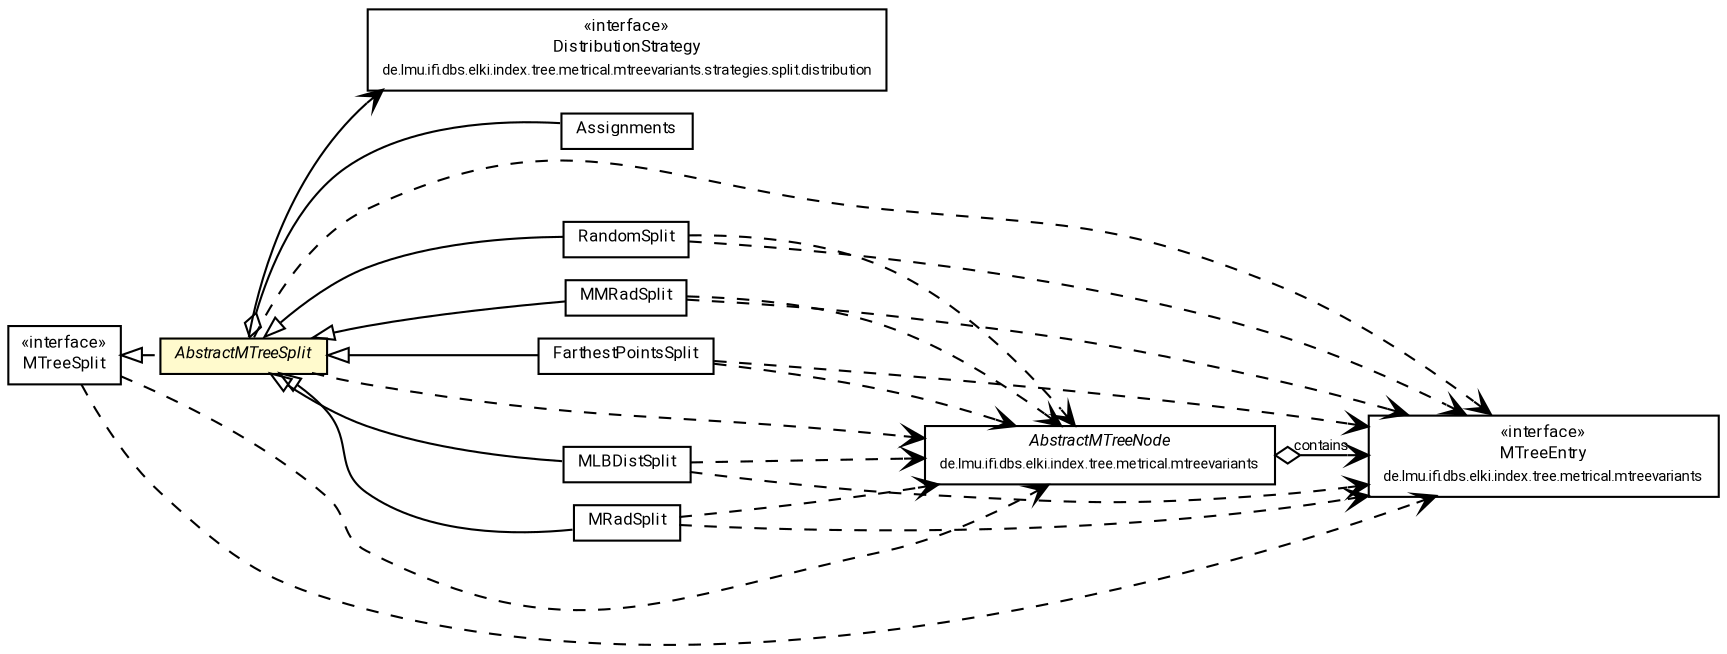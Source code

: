 #!/usr/local/bin/dot
#
# Class diagram 
# Generated by UMLGraph version R5_7_2-60-g0e99a6 (http://www.spinellis.gr/umlgraph/)
#

digraph G {
	graph [fontnames="svg"]
	edge [fontname="Roboto",fontsize=7,labelfontname="Roboto",labelfontsize=7,color="black"];
	node [fontname="Roboto",fontcolor="black",fontsize=8,shape=plaintext,margin=0,width=0,height=0];
	nodesep=0.15;
	ranksep=0.25;
	rankdir=LR;
	// de.lmu.ifi.dbs.elki.index.tree.metrical.mtreevariants.MTreeEntry
	c1152680 [label=<<table title="de.lmu.ifi.dbs.elki.index.tree.metrical.mtreevariants.MTreeEntry" border="0" cellborder="1" cellspacing="0" cellpadding="2" href="../../MTreeEntry.html" target="_parent">
		<tr><td><table border="0" cellspacing="0" cellpadding="1">
		<tr><td align="center" balign="center"> &#171;interface&#187; </td></tr>
		<tr><td align="center" balign="center"> <font face="Roboto">MTreeEntry</font> </td></tr>
		<tr><td align="center" balign="center"> <font face="Roboto" point-size="7.0">de.lmu.ifi.dbs.elki.index.tree.metrical.mtreevariants</font> </td></tr>
		</table></td></tr>
		</table>>, URL="../../MTreeEntry.html"];
	// de.lmu.ifi.dbs.elki.index.tree.metrical.mtreevariants.strategies.split.MMRadSplit<E extends de.lmu.ifi.dbs.elki.index.tree.metrical.mtreevariants.MTreeEntry, N extends de.lmu.ifi.dbs.elki.index.tree.metrical.mtreevariants.AbstractMTreeNode<?, N, E>>
	c1152739 [label=<<table title="de.lmu.ifi.dbs.elki.index.tree.metrical.mtreevariants.strategies.split.MMRadSplit" border="0" cellborder="1" cellspacing="0" cellpadding="2" href="MMRadSplit.html" target="_parent">
		<tr><td><table border="0" cellspacing="0" cellpadding="1">
		<tr><td align="center" balign="center"> <font face="Roboto">MMRadSplit</font> </td></tr>
		</table></td></tr>
		</table>>, URL="MMRadSplit.html"];
	// de.lmu.ifi.dbs.elki.index.tree.metrical.mtreevariants.strategies.split.AbstractMTreeSplit<E extends de.lmu.ifi.dbs.elki.index.tree.metrical.mtreevariants.MTreeEntry, N extends de.lmu.ifi.dbs.elki.index.tree.metrical.mtreevariants.AbstractMTreeNode<?, N, E>>
	c1152741 [label=<<table title="de.lmu.ifi.dbs.elki.index.tree.metrical.mtreevariants.strategies.split.AbstractMTreeSplit" border="0" cellborder="1" cellspacing="0" cellpadding="2" bgcolor="lemonChiffon" href="AbstractMTreeSplit.html" target="_parent">
		<tr><td><table border="0" cellspacing="0" cellpadding="1">
		<tr><td align="center" balign="center"> <font face="Roboto"><i>AbstractMTreeSplit</i></font> </td></tr>
		</table></td></tr>
		</table>>, URL="AbstractMTreeSplit.html"];
	// de.lmu.ifi.dbs.elki.index.tree.metrical.mtreevariants.strategies.split.RandomSplit<E extends de.lmu.ifi.dbs.elki.index.tree.metrical.mtreevariants.MTreeEntry, N extends de.lmu.ifi.dbs.elki.index.tree.metrical.mtreevariants.AbstractMTreeNode<?, N, E>>
	c1152743 [label=<<table title="de.lmu.ifi.dbs.elki.index.tree.metrical.mtreevariants.strategies.split.RandomSplit" border="0" cellborder="1" cellspacing="0" cellpadding="2" href="RandomSplit.html" target="_parent">
		<tr><td><table border="0" cellspacing="0" cellpadding="1">
		<tr><td align="center" balign="center"> <font face="Roboto">RandomSplit</font> </td></tr>
		</table></td></tr>
		</table>>, URL="RandomSplit.html"];
	// de.lmu.ifi.dbs.elki.index.tree.metrical.mtreevariants.strategies.split.FarthestPointsSplit<E extends de.lmu.ifi.dbs.elki.index.tree.metrical.mtreevariants.MTreeEntry, N extends de.lmu.ifi.dbs.elki.index.tree.metrical.mtreevariants.AbstractMTreeNode<?, N, E>>
	c1152745 [label=<<table title="de.lmu.ifi.dbs.elki.index.tree.metrical.mtreevariants.strategies.split.FarthestPointsSplit" border="0" cellborder="1" cellspacing="0" cellpadding="2" href="FarthestPointsSplit.html" target="_parent">
		<tr><td><table border="0" cellspacing="0" cellpadding="1">
		<tr><td align="center" balign="center"> <font face="Roboto">FarthestPointsSplit</font> </td></tr>
		</table></td></tr>
		</table>>, URL="FarthestPointsSplit.html"];
	// de.lmu.ifi.dbs.elki.index.tree.metrical.mtreevariants.strategies.split.MTreeSplit<E extends de.lmu.ifi.dbs.elki.index.tree.metrical.mtreevariants.MTreeEntry, N extends de.lmu.ifi.dbs.elki.index.tree.metrical.mtreevariants.AbstractMTreeNode<?, N, E>>
	c1152748 [label=<<table title="de.lmu.ifi.dbs.elki.index.tree.metrical.mtreevariants.strategies.split.MTreeSplit" border="0" cellborder="1" cellspacing="0" cellpadding="2" href="MTreeSplit.html" target="_parent">
		<tr><td><table border="0" cellspacing="0" cellpadding="1">
		<tr><td align="center" balign="center"> &#171;interface&#187; </td></tr>
		<tr><td align="center" balign="center"> <font face="Roboto">MTreeSplit</font> </td></tr>
		</table></td></tr>
		</table>>, URL="MTreeSplit.html"];
	// de.lmu.ifi.dbs.elki.index.tree.metrical.mtreevariants.strategies.split.MLBDistSplit<E extends de.lmu.ifi.dbs.elki.index.tree.metrical.mtreevariants.MTreeEntry, N extends de.lmu.ifi.dbs.elki.index.tree.metrical.mtreevariants.AbstractMTreeNode<?, N, E>>
	c1152749 [label=<<table title="de.lmu.ifi.dbs.elki.index.tree.metrical.mtreevariants.strategies.split.MLBDistSplit" border="0" cellborder="1" cellspacing="0" cellpadding="2" href="MLBDistSplit.html" target="_parent">
		<tr><td><table border="0" cellspacing="0" cellpadding="1">
		<tr><td align="center" balign="center"> <font face="Roboto">MLBDistSplit</font> </td></tr>
		</table></td></tr>
		</table>>, URL="MLBDistSplit.html"];
	// de.lmu.ifi.dbs.elki.index.tree.metrical.mtreevariants.strategies.split.distribution.DistributionStrategy
	c1152754 [label=<<table title="de.lmu.ifi.dbs.elki.index.tree.metrical.mtreevariants.strategies.split.distribution.DistributionStrategy" border="0" cellborder="1" cellspacing="0" cellpadding="2" href="distribution/DistributionStrategy.html" target="_parent">
		<tr><td><table border="0" cellspacing="0" cellpadding="1">
		<tr><td align="center" balign="center"> &#171;interface&#187; </td></tr>
		<tr><td align="center" balign="center"> <font face="Roboto">DistributionStrategy</font> </td></tr>
		<tr><td align="center" balign="center"> <font face="Roboto" point-size="7.0">de.lmu.ifi.dbs.elki.index.tree.metrical.mtreevariants.strategies.split.distribution</font> </td></tr>
		</table></td></tr>
		</table>>, URL="distribution/DistributionStrategy.html"];
	// de.lmu.ifi.dbs.elki.index.tree.metrical.mtreevariants.strategies.split.MRadSplit<E extends de.lmu.ifi.dbs.elki.index.tree.metrical.mtreevariants.MTreeEntry, N extends de.lmu.ifi.dbs.elki.index.tree.metrical.mtreevariants.AbstractMTreeNode<?, N, E>>
	c1152757 [label=<<table title="de.lmu.ifi.dbs.elki.index.tree.metrical.mtreevariants.strategies.split.MRadSplit" border="0" cellborder="1" cellspacing="0" cellpadding="2" href="MRadSplit.html" target="_parent">
		<tr><td><table border="0" cellspacing="0" cellpadding="1">
		<tr><td align="center" balign="center"> <font face="Roboto">MRadSplit</font> </td></tr>
		</table></td></tr>
		</table>>, URL="MRadSplit.html"];
	// de.lmu.ifi.dbs.elki.index.tree.metrical.mtreevariants.AbstractMTreeNode<O, N extends de.lmu.ifi.dbs.elki.index.tree.metrical.mtreevariants.AbstractMTreeNode<O, N, E>, E extends de.lmu.ifi.dbs.elki.index.tree.metrical.mtreevariants.MTreeEntry>
	c1152759 [label=<<table title="de.lmu.ifi.dbs.elki.index.tree.metrical.mtreevariants.AbstractMTreeNode" border="0" cellborder="1" cellspacing="0" cellpadding="2" href="../../AbstractMTreeNode.html" target="_parent">
		<tr><td><table border="0" cellspacing="0" cellpadding="1">
		<tr><td align="center" balign="center"> <font face="Roboto"><i>AbstractMTreeNode</i></font> </td></tr>
		<tr><td align="center" balign="center"> <font face="Roboto" point-size="7.0">de.lmu.ifi.dbs.elki.index.tree.metrical.mtreevariants</font> </td></tr>
		</table></td></tr>
		</table>>, URL="../../AbstractMTreeNode.html"];
	// de.lmu.ifi.dbs.elki.index.tree.metrical.mtreevariants.strategies.split.MMRadSplit<E extends de.lmu.ifi.dbs.elki.index.tree.metrical.mtreevariants.MTreeEntry, N extends de.lmu.ifi.dbs.elki.index.tree.metrical.mtreevariants.AbstractMTreeNode<?, N, E>> extends de.lmu.ifi.dbs.elki.index.tree.metrical.mtreevariants.strategies.split.AbstractMTreeSplit<E extends de.lmu.ifi.dbs.elki.index.tree.metrical.mtreevariants.MTreeEntry, N extends de.lmu.ifi.dbs.elki.index.tree.metrical.mtreevariants.AbstractMTreeNode<?, N, E>>
	c1152741 -> c1152739 [arrowtail=empty,dir=back,weight=10];
	// de.lmu.ifi.dbs.elki.index.tree.metrical.mtreevariants.strategies.split.AbstractMTreeSplit<E extends de.lmu.ifi.dbs.elki.index.tree.metrical.mtreevariants.MTreeEntry, N extends de.lmu.ifi.dbs.elki.index.tree.metrical.mtreevariants.AbstractMTreeNode<?, N, E>> implements de.lmu.ifi.dbs.elki.index.tree.metrical.mtreevariants.strategies.split.MTreeSplit<E extends de.lmu.ifi.dbs.elki.index.tree.metrical.mtreevariants.MTreeEntry, N extends de.lmu.ifi.dbs.elki.index.tree.metrical.mtreevariants.AbstractMTreeNode<?, N, E>>
	c1152748 -> c1152741 [arrowtail=empty,style=dashed,dir=back,weight=9];
	// de.lmu.ifi.dbs.elki.index.tree.metrical.mtreevariants.strategies.split.AbstractMTreeSplit<E extends de.lmu.ifi.dbs.elki.index.tree.metrical.mtreevariants.MTreeEntry, N extends de.lmu.ifi.dbs.elki.index.tree.metrical.mtreevariants.AbstractMTreeNode<?, N, E>> has Assignments
	c1152741 -> c1153518 [arrowhead=none,arrowtail=ediamond,dir=back,weight=4];
	// de.lmu.ifi.dbs.elki.index.tree.metrical.mtreevariants.strategies.split.RandomSplit<E extends de.lmu.ifi.dbs.elki.index.tree.metrical.mtreevariants.MTreeEntry, N extends de.lmu.ifi.dbs.elki.index.tree.metrical.mtreevariants.AbstractMTreeNode<?, N, E>> extends de.lmu.ifi.dbs.elki.index.tree.metrical.mtreevariants.strategies.split.AbstractMTreeSplit<E extends de.lmu.ifi.dbs.elki.index.tree.metrical.mtreevariants.MTreeEntry, N extends de.lmu.ifi.dbs.elki.index.tree.metrical.mtreevariants.AbstractMTreeNode<?, N, E>>
	c1152741 -> c1152743 [arrowtail=empty,dir=back,weight=10];
	// de.lmu.ifi.dbs.elki.index.tree.metrical.mtreevariants.strategies.split.FarthestPointsSplit<E extends de.lmu.ifi.dbs.elki.index.tree.metrical.mtreevariants.MTreeEntry, N extends de.lmu.ifi.dbs.elki.index.tree.metrical.mtreevariants.AbstractMTreeNode<?, N, E>> extends de.lmu.ifi.dbs.elki.index.tree.metrical.mtreevariants.strategies.split.AbstractMTreeSplit<E extends de.lmu.ifi.dbs.elki.index.tree.metrical.mtreevariants.MTreeEntry, N extends de.lmu.ifi.dbs.elki.index.tree.metrical.mtreevariants.AbstractMTreeNode<?, N, E>>
	c1152741 -> c1152745 [arrowtail=empty,dir=back,weight=10];
	// de.lmu.ifi.dbs.elki.index.tree.metrical.mtreevariants.strategies.split.MLBDistSplit<E extends de.lmu.ifi.dbs.elki.index.tree.metrical.mtreevariants.MTreeEntry, N extends de.lmu.ifi.dbs.elki.index.tree.metrical.mtreevariants.AbstractMTreeNode<?, N, E>> extends de.lmu.ifi.dbs.elki.index.tree.metrical.mtreevariants.strategies.split.AbstractMTreeSplit<E extends de.lmu.ifi.dbs.elki.index.tree.metrical.mtreevariants.MTreeEntry, N extends de.lmu.ifi.dbs.elki.index.tree.metrical.mtreevariants.AbstractMTreeNode<?, N, E>>
	c1152741 -> c1152749 [arrowtail=empty,dir=back,weight=10];
	// de.lmu.ifi.dbs.elki.index.tree.metrical.mtreevariants.strategies.split.MRadSplit<E extends de.lmu.ifi.dbs.elki.index.tree.metrical.mtreevariants.MTreeEntry, N extends de.lmu.ifi.dbs.elki.index.tree.metrical.mtreevariants.AbstractMTreeNode<?, N, E>> extends de.lmu.ifi.dbs.elki.index.tree.metrical.mtreevariants.strategies.split.AbstractMTreeSplit<E extends de.lmu.ifi.dbs.elki.index.tree.metrical.mtreevariants.MTreeEntry, N extends de.lmu.ifi.dbs.elki.index.tree.metrical.mtreevariants.AbstractMTreeNode<?, N, E>>
	c1152741 -> c1152757 [arrowtail=empty,dir=back,weight=10];
	// de.lmu.ifi.dbs.elki.index.tree.metrical.mtreevariants.AbstractMTreeNode<O, N extends de.lmu.ifi.dbs.elki.index.tree.metrical.mtreevariants.AbstractMTreeNode<O, N, E>, E extends de.lmu.ifi.dbs.elki.index.tree.metrical.mtreevariants.MTreeEntry> navhas de.lmu.ifi.dbs.elki.index.tree.metrical.mtreevariants.MTreeEntry
	c1152759 -> c1152680 [arrowhead=open,arrowtail=ediamond,dir=both,weight=3,label="contains"];
	// de.lmu.ifi.dbs.elki.index.tree.metrical.mtreevariants.strategies.split.AbstractMTreeSplit<E extends de.lmu.ifi.dbs.elki.index.tree.metrical.mtreevariants.MTreeEntry, N extends de.lmu.ifi.dbs.elki.index.tree.metrical.mtreevariants.AbstractMTreeNode<?, N, E>> navassoc de.lmu.ifi.dbs.elki.index.tree.metrical.mtreevariants.strategies.split.distribution.DistributionStrategy
	c1152741 -> c1152754 [arrowhead=open,weight=1];
	// de.lmu.ifi.dbs.elki.index.tree.metrical.mtreevariants.strategies.split.MMRadSplit<E extends de.lmu.ifi.dbs.elki.index.tree.metrical.mtreevariants.MTreeEntry, N extends de.lmu.ifi.dbs.elki.index.tree.metrical.mtreevariants.AbstractMTreeNode<?, N, E>> depend de.lmu.ifi.dbs.elki.index.tree.metrical.mtreevariants.AbstractMTreeNode<O, N extends de.lmu.ifi.dbs.elki.index.tree.metrical.mtreevariants.AbstractMTreeNode<O, N, E>, E extends de.lmu.ifi.dbs.elki.index.tree.metrical.mtreevariants.MTreeEntry>
	c1152739 -> c1152759 [arrowhead=open,style=dashed,weight=0];
	// de.lmu.ifi.dbs.elki.index.tree.metrical.mtreevariants.strategies.split.MMRadSplit<E extends de.lmu.ifi.dbs.elki.index.tree.metrical.mtreevariants.MTreeEntry, N extends de.lmu.ifi.dbs.elki.index.tree.metrical.mtreevariants.AbstractMTreeNode<?, N, E>> depend de.lmu.ifi.dbs.elki.index.tree.metrical.mtreevariants.MTreeEntry
	c1152739 -> c1152680 [arrowhead=open,style=dashed,weight=0];
	// de.lmu.ifi.dbs.elki.index.tree.metrical.mtreevariants.strategies.split.AbstractMTreeSplit<E extends de.lmu.ifi.dbs.elki.index.tree.metrical.mtreevariants.MTreeEntry, N extends de.lmu.ifi.dbs.elki.index.tree.metrical.mtreevariants.AbstractMTreeNode<?, N, E>> depend de.lmu.ifi.dbs.elki.index.tree.metrical.mtreevariants.MTreeEntry
	c1152741 -> c1152680 [arrowhead=open,style=dashed,weight=0];
	// de.lmu.ifi.dbs.elki.index.tree.metrical.mtreevariants.strategies.split.AbstractMTreeSplit<E extends de.lmu.ifi.dbs.elki.index.tree.metrical.mtreevariants.MTreeEntry, N extends de.lmu.ifi.dbs.elki.index.tree.metrical.mtreevariants.AbstractMTreeNode<?, N, E>> depend de.lmu.ifi.dbs.elki.index.tree.metrical.mtreevariants.AbstractMTreeNode<O, N extends de.lmu.ifi.dbs.elki.index.tree.metrical.mtreevariants.AbstractMTreeNode<O, N, E>, E extends de.lmu.ifi.dbs.elki.index.tree.metrical.mtreevariants.MTreeEntry>
	c1152741 -> c1152759 [arrowhead=open,style=dashed,weight=0];
	// de.lmu.ifi.dbs.elki.index.tree.metrical.mtreevariants.strategies.split.RandomSplit<E extends de.lmu.ifi.dbs.elki.index.tree.metrical.mtreevariants.MTreeEntry, N extends de.lmu.ifi.dbs.elki.index.tree.metrical.mtreevariants.AbstractMTreeNode<?, N, E>> depend de.lmu.ifi.dbs.elki.index.tree.metrical.mtreevariants.MTreeEntry
	c1152743 -> c1152680 [arrowhead=open,style=dashed,weight=0];
	// de.lmu.ifi.dbs.elki.index.tree.metrical.mtreevariants.strategies.split.RandomSplit<E extends de.lmu.ifi.dbs.elki.index.tree.metrical.mtreevariants.MTreeEntry, N extends de.lmu.ifi.dbs.elki.index.tree.metrical.mtreevariants.AbstractMTreeNode<?, N, E>> depend de.lmu.ifi.dbs.elki.index.tree.metrical.mtreevariants.AbstractMTreeNode<O, N extends de.lmu.ifi.dbs.elki.index.tree.metrical.mtreevariants.AbstractMTreeNode<O, N, E>, E extends de.lmu.ifi.dbs.elki.index.tree.metrical.mtreevariants.MTreeEntry>
	c1152743 -> c1152759 [arrowhead=open,style=dashed,weight=0];
	// de.lmu.ifi.dbs.elki.index.tree.metrical.mtreevariants.strategies.split.FarthestPointsSplit<E extends de.lmu.ifi.dbs.elki.index.tree.metrical.mtreevariants.MTreeEntry, N extends de.lmu.ifi.dbs.elki.index.tree.metrical.mtreevariants.AbstractMTreeNode<?, N, E>> depend de.lmu.ifi.dbs.elki.index.tree.metrical.mtreevariants.AbstractMTreeNode<O, N extends de.lmu.ifi.dbs.elki.index.tree.metrical.mtreevariants.AbstractMTreeNode<O, N, E>, E extends de.lmu.ifi.dbs.elki.index.tree.metrical.mtreevariants.MTreeEntry>
	c1152745 -> c1152759 [arrowhead=open,style=dashed,weight=0];
	// de.lmu.ifi.dbs.elki.index.tree.metrical.mtreevariants.strategies.split.FarthestPointsSplit<E extends de.lmu.ifi.dbs.elki.index.tree.metrical.mtreevariants.MTreeEntry, N extends de.lmu.ifi.dbs.elki.index.tree.metrical.mtreevariants.AbstractMTreeNode<?, N, E>> depend de.lmu.ifi.dbs.elki.index.tree.metrical.mtreevariants.MTreeEntry
	c1152745 -> c1152680 [arrowhead=open,style=dashed,weight=0];
	// de.lmu.ifi.dbs.elki.index.tree.metrical.mtreevariants.strategies.split.MTreeSplit<E extends de.lmu.ifi.dbs.elki.index.tree.metrical.mtreevariants.MTreeEntry, N extends de.lmu.ifi.dbs.elki.index.tree.metrical.mtreevariants.AbstractMTreeNode<?, N, E>> depend de.lmu.ifi.dbs.elki.index.tree.metrical.mtreevariants.AbstractMTreeNode<O, N extends de.lmu.ifi.dbs.elki.index.tree.metrical.mtreevariants.AbstractMTreeNode<O, N, E>, E extends de.lmu.ifi.dbs.elki.index.tree.metrical.mtreevariants.MTreeEntry>
	c1152748 -> c1152759 [arrowhead=open,style=dashed,weight=0];
	// de.lmu.ifi.dbs.elki.index.tree.metrical.mtreevariants.strategies.split.MTreeSplit<E extends de.lmu.ifi.dbs.elki.index.tree.metrical.mtreevariants.MTreeEntry, N extends de.lmu.ifi.dbs.elki.index.tree.metrical.mtreevariants.AbstractMTreeNode<?, N, E>> depend de.lmu.ifi.dbs.elki.index.tree.metrical.mtreevariants.MTreeEntry
	c1152748 -> c1152680 [arrowhead=open,style=dashed,weight=0];
	// de.lmu.ifi.dbs.elki.index.tree.metrical.mtreevariants.strategies.split.MLBDistSplit<E extends de.lmu.ifi.dbs.elki.index.tree.metrical.mtreevariants.MTreeEntry, N extends de.lmu.ifi.dbs.elki.index.tree.metrical.mtreevariants.AbstractMTreeNode<?, N, E>> depend de.lmu.ifi.dbs.elki.index.tree.metrical.mtreevariants.AbstractMTreeNode<O, N extends de.lmu.ifi.dbs.elki.index.tree.metrical.mtreevariants.AbstractMTreeNode<O, N, E>, E extends de.lmu.ifi.dbs.elki.index.tree.metrical.mtreevariants.MTreeEntry>
	c1152749 -> c1152759 [arrowhead=open,style=dashed,weight=0];
	// de.lmu.ifi.dbs.elki.index.tree.metrical.mtreevariants.strategies.split.MLBDistSplit<E extends de.lmu.ifi.dbs.elki.index.tree.metrical.mtreevariants.MTreeEntry, N extends de.lmu.ifi.dbs.elki.index.tree.metrical.mtreevariants.AbstractMTreeNode<?, N, E>> depend de.lmu.ifi.dbs.elki.index.tree.metrical.mtreevariants.MTreeEntry
	c1152749 -> c1152680 [arrowhead=open,style=dashed,weight=0];
	// de.lmu.ifi.dbs.elki.index.tree.metrical.mtreevariants.strategies.split.MRadSplit<E extends de.lmu.ifi.dbs.elki.index.tree.metrical.mtreevariants.MTreeEntry, N extends de.lmu.ifi.dbs.elki.index.tree.metrical.mtreevariants.AbstractMTreeNode<?, N, E>> depend de.lmu.ifi.dbs.elki.index.tree.metrical.mtreevariants.AbstractMTreeNode<O, N extends de.lmu.ifi.dbs.elki.index.tree.metrical.mtreevariants.AbstractMTreeNode<O, N, E>, E extends de.lmu.ifi.dbs.elki.index.tree.metrical.mtreevariants.MTreeEntry>
	c1152757 -> c1152759 [arrowhead=open,style=dashed,weight=0];
	// de.lmu.ifi.dbs.elki.index.tree.metrical.mtreevariants.strategies.split.MRadSplit<E extends de.lmu.ifi.dbs.elki.index.tree.metrical.mtreevariants.MTreeEntry, N extends de.lmu.ifi.dbs.elki.index.tree.metrical.mtreevariants.AbstractMTreeNode<?, N, E>> depend de.lmu.ifi.dbs.elki.index.tree.metrical.mtreevariants.MTreeEntry
	c1152757 -> c1152680 [arrowhead=open,style=dashed,weight=0];
	// Assignments
	c1153518[label=<<table title="Assignments" border="0" cellborder="1" cellspacing="0" cellpadding="2" href="http://docs.oracle.com/javase/7/docs/api/Assignments.html" target="_parent">
		<tr><td><table border="0" cellspacing="0" cellpadding="1">
		<tr><td align="center" balign="center"> <font face="Roboto">Assignments</font> </td></tr>
		</table></td></tr>
		</table>>];
}

